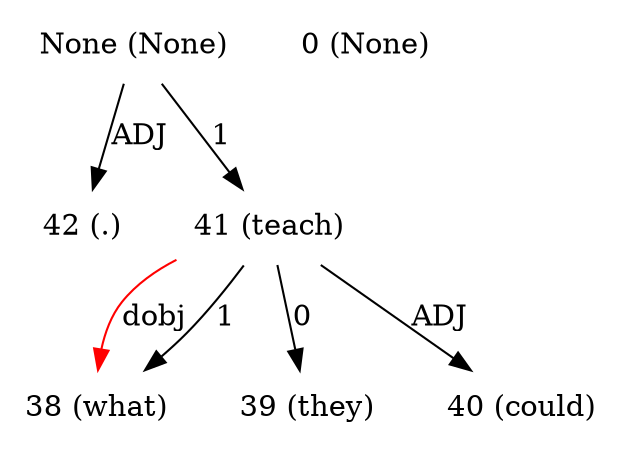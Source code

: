 digraph G{
edge [dir=forward]
node [shape=plaintext]

None [label="None (None)"]
None -> 42 [label="ADJ"]
None [label="None (None)"]
None -> 41 [label="1"]
0 [label="0 (None)"]
38 [label="38 (what)"]
41 -> 38 [label="dobj", color="red"]
39 [label="39 (they)"]
40 [label="40 (could)"]
41 [label="41 (teach)"]
41 -> 38 [label="1"]
41 -> 39 [label="0"]
41 -> 40 [label="ADJ"]
42 [label="42 (.)"]
}
